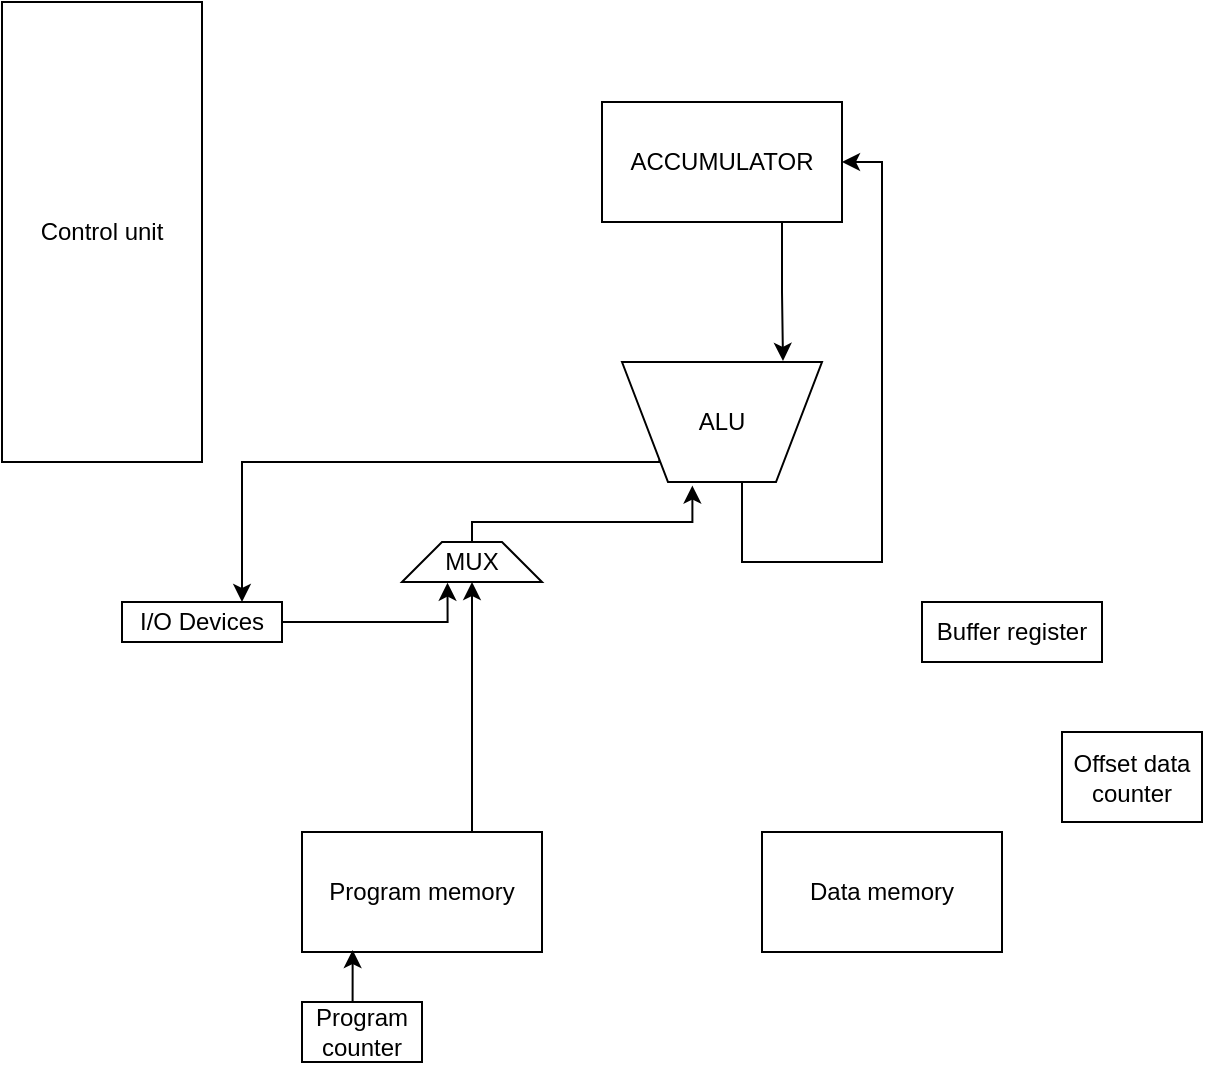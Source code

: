 <mxfile version="24.2.5" type="device">
  <diagram id="C5RBs43oDa-KdzZeNtuy" name="Page-1">
    <mxGraphModel dx="890" dy="434" grid="1" gridSize="10" guides="1" tooltips="1" connect="1" arrows="1" fold="1" page="1" pageScale="1" pageWidth="827" pageHeight="1169" math="0" shadow="0">
      <root>
        <mxCell id="WIyWlLk6GJQsqaUBKTNV-0" />
        <mxCell id="WIyWlLk6GJQsqaUBKTNV-1" parent="WIyWlLk6GJQsqaUBKTNV-0" />
        <mxCell id="jPLNUifkSh8xmU5bVwgB-3" value="ACCUMULATOR" style="rounded=0;whiteSpace=wrap;html=1;" parent="WIyWlLk6GJQsqaUBKTNV-1" vertex="1">
          <mxGeometry x="310" y="160" width="120" height="60" as="geometry" />
        </mxCell>
        <mxCell id="jPLNUifkSh8xmU5bVwgB-4" value="Program counter" style="rounded=0;whiteSpace=wrap;html=1;" parent="WIyWlLk6GJQsqaUBKTNV-1" vertex="1">
          <mxGeometry x="160" y="610" width="60" height="30" as="geometry" />
        </mxCell>
        <mxCell id="aAbYjHP13J0JzVEMJLcZ-6" style="edgeStyle=orthogonalEdgeStyle;rounded=0;orthogonalLoop=1;jettySize=auto;html=1;exitX=0;exitY=1;exitDx=0;exitDy=0;entryX=0.75;entryY=0;entryDx=0;entryDy=0;" edge="1" parent="WIyWlLk6GJQsqaUBKTNV-1" source="jPLNUifkSh8xmU5bVwgB-7" target="jPLNUifkSh8xmU5bVwgB-11">
          <mxGeometry relative="1" as="geometry">
            <Array as="points">
              <mxPoint x="339" y="340" />
              <mxPoint x="130" y="340" />
            </Array>
          </mxGeometry>
        </mxCell>
        <mxCell id="jPLNUifkSh8xmU5bVwgB-7" value="ALU" style="verticalLabelPosition=middle;verticalAlign=middle;html=1;shape=trapezoid;perimeter=trapezoidPerimeter;whiteSpace=wrap;size=0.23;arcSize=10;flipV=1;labelPosition=center;align=center;" parent="WIyWlLk6GJQsqaUBKTNV-1" vertex="1">
          <mxGeometry x="320" y="290" width="100" height="60" as="geometry" />
        </mxCell>
        <mxCell id="jPLNUifkSh8xmU5bVwgB-8" value="" style="endArrow=classic;html=1;rounded=0;entryX=1;entryY=0.5;entryDx=0;entryDy=0;" parent="WIyWlLk6GJQsqaUBKTNV-1" target="jPLNUifkSh8xmU5bVwgB-3" edge="1">
          <mxGeometry width="50" height="50" relative="1" as="geometry">
            <mxPoint x="380" y="350" as="sourcePoint" />
            <mxPoint x="440" y="180" as="targetPoint" />
            <Array as="points">
              <mxPoint x="380" y="390" />
              <mxPoint x="450" y="390" />
              <mxPoint x="450" y="190" />
            </Array>
          </mxGeometry>
        </mxCell>
        <mxCell id="aAbYjHP13J0JzVEMJLcZ-1" style="edgeStyle=orthogonalEdgeStyle;rounded=0;orthogonalLoop=1;jettySize=auto;html=1;exitX=0.75;exitY=0;exitDx=0;exitDy=0;entryX=0.5;entryY=1;entryDx=0;entryDy=0;" edge="1" parent="WIyWlLk6GJQsqaUBKTNV-1" source="jPLNUifkSh8xmU5bVwgB-9" target="jPLNUifkSh8xmU5bVwgB-13">
          <mxGeometry relative="1" as="geometry">
            <Array as="points">
              <mxPoint x="245" y="525" />
            </Array>
          </mxGeometry>
        </mxCell>
        <mxCell id="jPLNUifkSh8xmU5bVwgB-9" value="Program memory" style="rounded=0;whiteSpace=wrap;html=1;" parent="WIyWlLk6GJQsqaUBKTNV-1" vertex="1">
          <mxGeometry x="160" y="525" width="120" height="60" as="geometry" />
        </mxCell>
        <mxCell id="jPLNUifkSh8xmU5bVwgB-10" value="Data memory" style="rounded=0;whiteSpace=wrap;html=1;" parent="WIyWlLk6GJQsqaUBKTNV-1" vertex="1">
          <mxGeometry x="390" y="525" width="120" height="60" as="geometry" />
        </mxCell>
        <mxCell id="jPLNUifkSh8xmU5bVwgB-11" value="I/O Devices" style="rounded=0;whiteSpace=wrap;html=1;" parent="WIyWlLk6GJQsqaUBKTNV-1" vertex="1">
          <mxGeometry x="70" y="410" width="80" height="20" as="geometry" />
        </mxCell>
        <mxCell id="jPLNUifkSh8xmU5bVwgB-12" value="Control unit" style="rounded=0;whiteSpace=wrap;html=1;" parent="WIyWlLk6GJQsqaUBKTNV-1" vertex="1">
          <mxGeometry x="10" y="110" width="100" height="230" as="geometry" />
        </mxCell>
        <mxCell id="jPLNUifkSh8xmU5bVwgB-13" value="MUX" style="shape=trapezoid;perimeter=trapezoidPerimeter;whiteSpace=wrap;html=1;fixedSize=1;" parent="WIyWlLk6GJQsqaUBKTNV-1" vertex="1">
          <mxGeometry x="210" y="380" width="70" height="20" as="geometry" />
        </mxCell>
        <mxCell id="aAbYjHP13J0JzVEMJLcZ-3" style="edgeStyle=orthogonalEdgeStyle;rounded=0;orthogonalLoop=1;jettySize=auto;html=1;exitX=0.5;exitY=0;exitDx=0;exitDy=0;entryX=0.352;entryY=-0.03;entryDx=0;entryDy=0;entryPerimeter=0;" edge="1" parent="WIyWlLk6GJQsqaUBKTNV-1" source="jPLNUifkSh8xmU5bVwgB-13" target="jPLNUifkSh8xmU5bVwgB-7">
          <mxGeometry relative="1" as="geometry">
            <Array as="points">
              <mxPoint x="245" y="370" />
              <mxPoint x="355" y="370" />
            </Array>
          </mxGeometry>
        </mxCell>
        <mxCell id="aAbYjHP13J0JzVEMJLcZ-4" style="edgeStyle=orthogonalEdgeStyle;rounded=0;orthogonalLoop=1;jettySize=auto;html=1;exitX=0.75;exitY=1;exitDx=0;exitDy=0;entryX=0.805;entryY=1.009;entryDx=0;entryDy=0;entryPerimeter=0;" edge="1" parent="WIyWlLk6GJQsqaUBKTNV-1" source="jPLNUifkSh8xmU5bVwgB-3" target="jPLNUifkSh8xmU5bVwgB-7">
          <mxGeometry relative="1" as="geometry" />
        </mxCell>
        <mxCell id="aAbYjHP13J0JzVEMJLcZ-5" style="edgeStyle=orthogonalEdgeStyle;rounded=0;orthogonalLoop=1;jettySize=auto;html=1;exitX=1;exitY=0.5;exitDx=0;exitDy=0;entryX=0.325;entryY=1.017;entryDx=0;entryDy=0;entryPerimeter=0;" edge="1" parent="WIyWlLk6GJQsqaUBKTNV-1" source="jPLNUifkSh8xmU5bVwgB-11" target="jPLNUifkSh8xmU5bVwgB-13">
          <mxGeometry relative="1" as="geometry" />
        </mxCell>
        <mxCell id="aAbYjHP13J0JzVEMJLcZ-7" value="Buffer register" style="rounded=0;whiteSpace=wrap;html=1;" vertex="1" parent="WIyWlLk6GJQsqaUBKTNV-1">
          <mxGeometry x="470" y="410" width="90" height="30" as="geometry" />
        </mxCell>
        <mxCell id="aAbYjHP13J0JzVEMJLcZ-9" style="edgeStyle=orthogonalEdgeStyle;rounded=0;orthogonalLoop=1;jettySize=auto;html=1;exitX=0.5;exitY=0;exitDx=0;exitDy=0;entryX=0.211;entryY=0.984;entryDx=0;entryDy=0;entryPerimeter=0;" edge="1" parent="WIyWlLk6GJQsqaUBKTNV-1" source="jPLNUifkSh8xmU5bVwgB-4" target="jPLNUifkSh8xmU5bVwgB-9">
          <mxGeometry relative="1" as="geometry" />
        </mxCell>
        <mxCell id="aAbYjHP13J0JzVEMJLcZ-13" value="Offset data counter" style="rounded=0;whiteSpace=wrap;html=1;" vertex="1" parent="WIyWlLk6GJQsqaUBKTNV-1">
          <mxGeometry x="540" y="475" width="70" height="45" as="geometry" />
        </mxCell>
      </root>
    </mxGraphModel>
  </diagram>
</mxfile>
